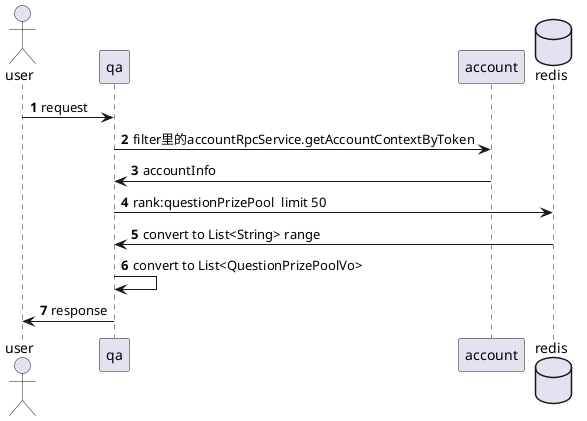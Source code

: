 @startuml

actor user order 10
participant qa order 20
participant account order 30
database redis order 40

autonumber
user -> qa : request
qa -> account : filter里的accountRpcService.getAccountContextByToken
account -> qa : accountInfo
qa -> redis : rank:questionPrizePool  limit 50
redis -> qa : convert to List<String> range
qa -> qa : convert to List<QuestionPrizePoolVo>
qa -> user : response 

@enduml